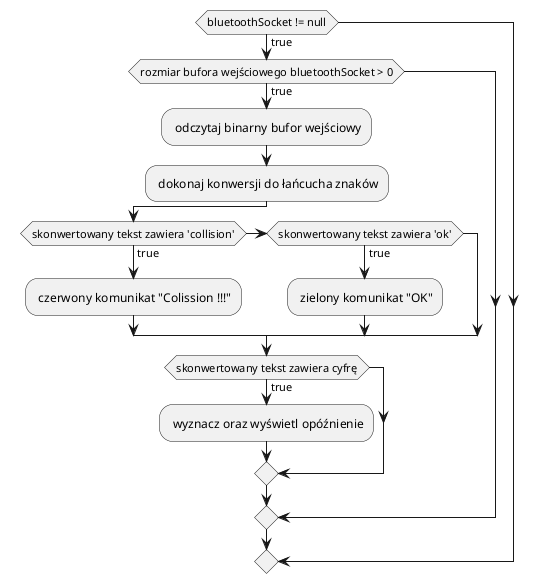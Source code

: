 @startuml
'https://plantuml.com/activity-diagram-beta


if (bluetoothSocket != null) then(true)
if (rozmiar bufora wejściowego bluetoothSocket > 0) then (true)
- odczytaj binarny bufor wejściowy
- dokonaj konwersji do łańcucha znaków
if (skonwertowany tekst zawiera 'collision') then (true)
- czerwony komunikat "Colission !!!"
elseif (skonwertowany tekst zawiera 'ok') then (true)
- zielony komunikat "OK"
endif
if (skonwertowany tekst zawiera cyfrę) then (true)
- wyznacz oraz wyświetl opóźnienie
endif



@enduml
